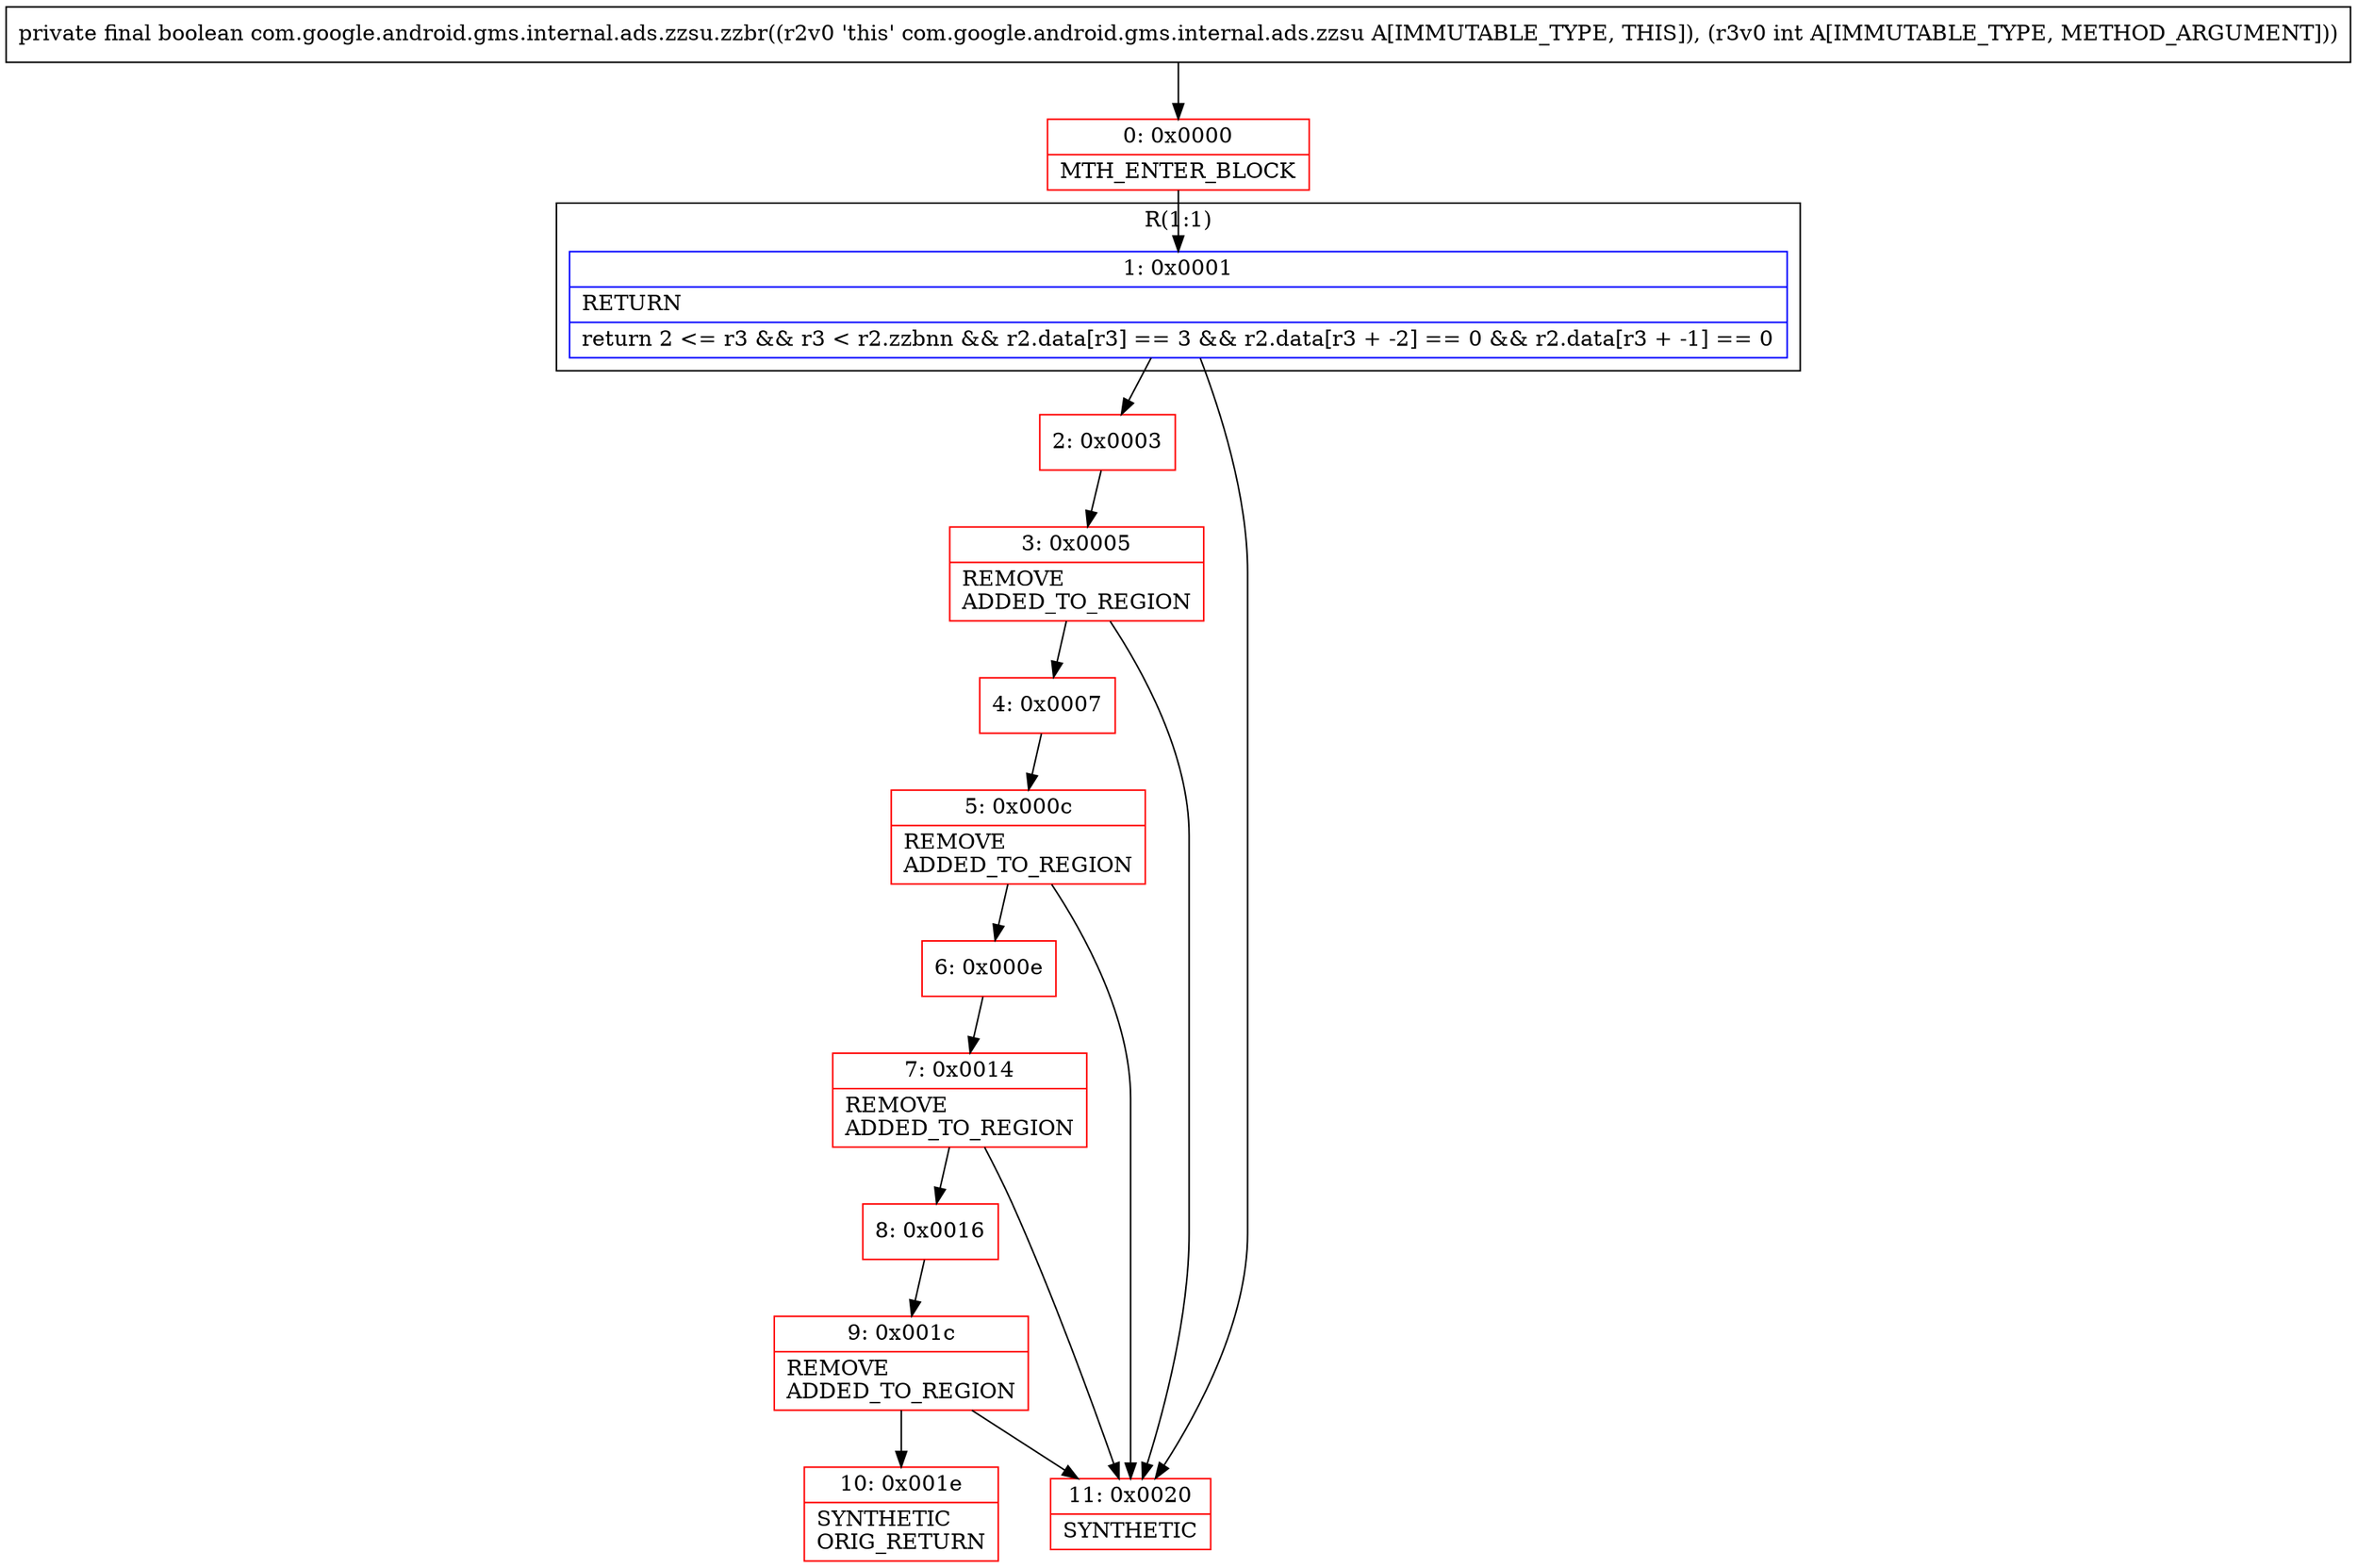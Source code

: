 digraph "CFG forcom.google.android.gms.internal.ads.zzsu.zzbr(I)Z" {
subgraph cluster_Region_1610231961 {
label = "R(1:1)";
node [shape=record,color=blue];
Node_1 [shape=record,label="{1\:\ 0x0001|RETURN\l|return 2 \<= r3 && r3 \< r2.zzbnn && r2.data[r3] == 3 && r2.data[r3 + \-2] == 0 && r2.data[r3 + \-1] == 0\l}"];
}
Node_0 [shape=record,color=red,label="{0\:\ 0x0000|MTH_ENTER_BLOCK\l}"];
Node_2 [shape=record,color=red,label="{2\:\ 0x0003}"];
Node_3 [shape=record,color=red,label="{3\:\ 0x0005|REMOVE\lADDED_TO_REGION\l}"];
Node_4 [shape=record,color=red,label="{4\:\ 0x0007}"];
Node_5 [shape=record,color=red,label="{5\:\ 0x000c|REMOVE\lADDED_TO_REGION\l}"];
Node_6 [shape=record,color=red,label="{6\:\ 0x000e}"];
Node_7 [shape=record,color=red,label="{7\:\ 0x0014|REMOVE\lADDED_TO_REGION\l}"];
Node_8 [shape=record,color=red,label="{8\:\ 0x0016}"];
Node_9 [shape=record,color=red,label="{9\:\ 0x001c|REMOVE\lADDED_TO_REGION\l}"];
Node_10 [shape=record,color=red,label="{10\:\ 0x001e|SYNTHETIC\lORIG_RETURN\l}"];
Node_11 [shape=record,color=red,label="{11\:\ 0x0020|SYNTHETIC\l}"];
MethodNode[shape=record,label="{private final boolean com.google.android.gms.internal.ads.zzsu.zzbr((r2v0 'this' com.google.android.gms.internal.ads.zzsu A[IMMUTABLE_TYPE, THIS]), (r3v0 int A[IMMUTABLE_TYPE, METHOD_ARGUMENT])) }"];
MethodNode -> Node_0;
Node_1 -> Node_2;
Node_1 -> Node_11;
Node_0 -> Node_1;
Node_2 -> Node_3;
Node_3 -> Node_4;
Node_3 -> Node_11;
Node_4 -> Node_5;
Node_5 -> Node_6;
Node_5 -> Node_11;
Node_6 -> Node_7;
Node_7 -> Node_8;
Node_7 -> Node_11;
Node_8 -> Node_9;
Node_9 -> Node_10;
Node_9 -> Node_11;
}


